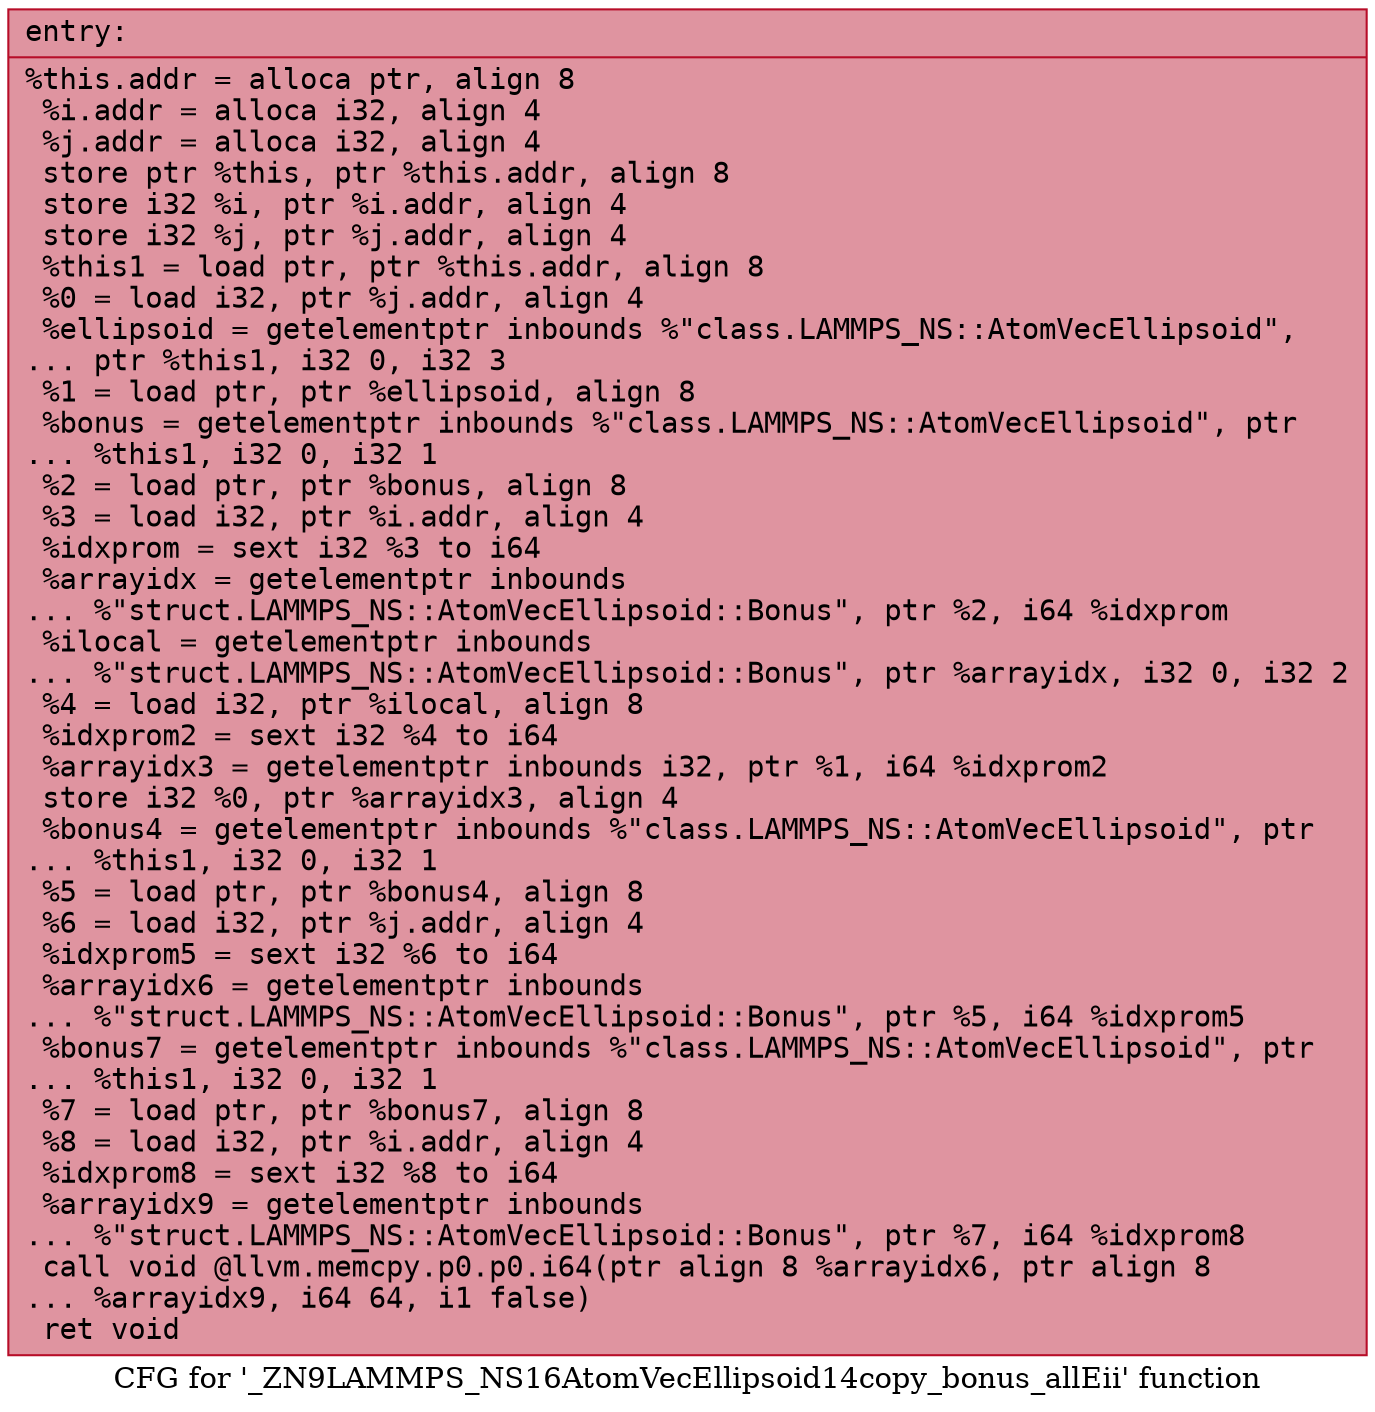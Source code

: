 digraph "CFG for '_ZN9LAMMPS_NS16AtomVecEllipsoid14copy_bonus_allEii' function" {
	label="CFG for '_ZN9LAMMPS_NS16AtomVecEllipsoid14copy_bonus_allEii' function";

	Node0x556728d654a0 [shape=record,color="#b70d28ff", style=filled, fillcolor="#b70d2870" fontname="Courier",label="{entry:\l|  %this.addr = alloca ptr, align 8\l  %i.addr = alloca i32, align 4\l  %j.addr = alloca i32, align 4\l  store ptr %this, ptr %this.addr, align 8\l  store i32 %i, ptr %i.addr, align 4\l  store i32 %j, ptr %j.addr, align 4\l  %this1 = load ptr, ptr %this.addr, align 8\l  %0 = load i32, ptr %j.addr, align 4\l  %ellipsoid = getelementptr inbounds %\"class.LAMMPS_NS::AtomVecEllipsoid\",\l... ptr %this1, i32 0, i32 3\l  %1 = load ptr, ptr %ellipsoid, align 8\l  %bonus = getelementptr inbounds %\"class.LAMMPS_NS::AtomVecEllipsoid\", ptr\l... %this1, i32 0, i32 1\l  %2 = load ptr, ptr %bonus, align 8\l  %3 = load i32, ptr %i.addr, align 4\l  %idxprom = sext i32 %3 to i64\l  %arrayidx = getelementptr inbounds\l... %\"struct.LAMMPS_NS::AtomVecEllipsoid::Bonus\", ptr %2, i64 %idxprom\l  %ilocal = getelementptr inbounds\l... %\"struct.LAMMPS_NS::AtomVecEllipsoid::Bonus\", ptr %arrayidx, i32 0, i32 2\l  %4 = load i32, ptr %ilocal, align 8\l  %idxprom2 = sext i32 %4 to i64\l  %arrayidx3 = getelementptr inbounds i32, ptr %1, i64 %idxprom2\l  store i32 %0, ptr %arrayidx3, align 4\l  %bonus4 = getelementptr inbounds %\"class.LAMMPS_NS::AtomVecEllipsoid\", ptr\l... %this1, i32 0, i32 1\l  %5 = load ptr, ptr %bonus4, align 8\l  %6 = load i32, ptr %j.addr, align 4\l  %idxprom5 = sext i32 %6 to i64\l  %arrayidx6 = getelementptr inbounds\l... %\"struct.LAMMPS_NS::AtomVecEllipsoid::Bonus\", ptr %5, i64 %idxprom5\l  %bonus7 = getelementptr inbounds %\"class.LAMMPS_NS::AtomVecEllipsoid\", ptr\l... %this1, i32 0, i32 1\l  %7 = load ptr, ptr %bonus7, align 8\l  %8 = load i32, ptr %i.addr, align 4\l  %idxprom8 = sext i32 %8 to i64\l  %arrayidx9 = getelementptr inbounds\l... %\"struct.LAMMPS_NS::AtomVecEllipsoid::Bonus\", ptr %7, i64 %idxprom8\l  call void @llvm.memcpy.p0.p0.i64(ptr align 8 %arrayidx6, ptr align 8\l... %arrayidx9, i64 64, i1 false)\l  ret void\l}"];
}
